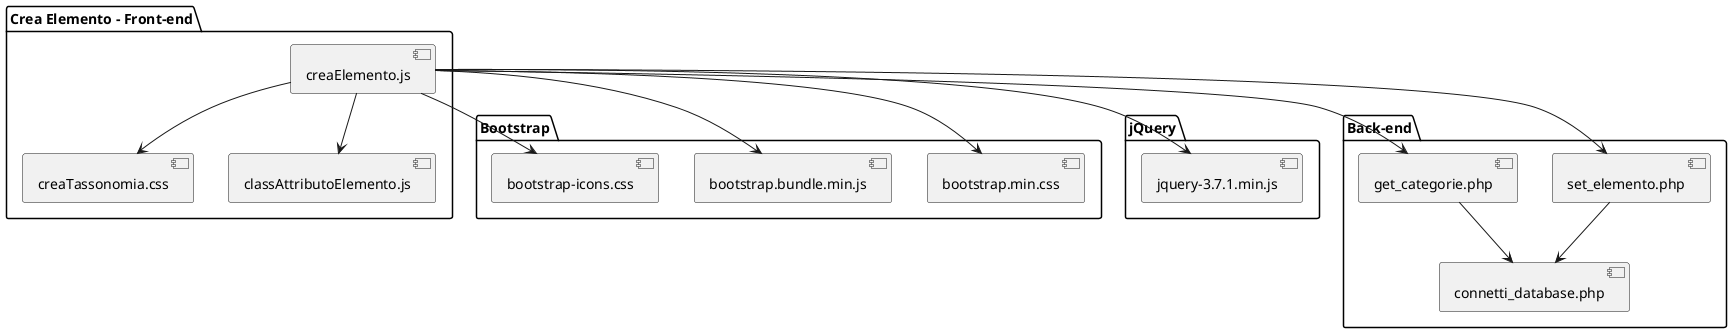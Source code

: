 @startuml package_creaElemento
package "Bootstrap" {
  [bootstrap.min.css]
  [bootstrap.bundle.min.js]
  [bootstrap-icons.css]
}

package "jQuery" {
  [jquery-3.7.1.min.js]
}

package "Crea Elemento - Front-end" {
  [creaTassonomia.css]
  [classAttributoElemento.js]
  [creaElemento.js]
}

package "Back-end" {
  [set_elemento.php]
  [get_categorie.php]
  [connetti_database.php]
}

' Inclusioni statiche da HTML o JS
[creaElemento.js] --> [jquery-3.7.1.min.js]
[creaElemento.js] --> [bootstrap.min.css]
[creaElemento.js] --> [bootstrap.bundle.min.js]
[creaElemento.js] --> [bootstrap-icons.css]
[creaElemento.js] --> [creaTassonomia.css]
[creaElemento.js] --> [classAttributoElemento.js]

' Chiamate PHP da JS
[creaElemento.js] --> [set_elemento.php]
[creaElemento.js] --> [get_categorie.php]

' Connessione al DB
[set_elemento.php] --> [connetti_database.php]
[get_categorie.php] --> [connetti_database.php]
@enduml
